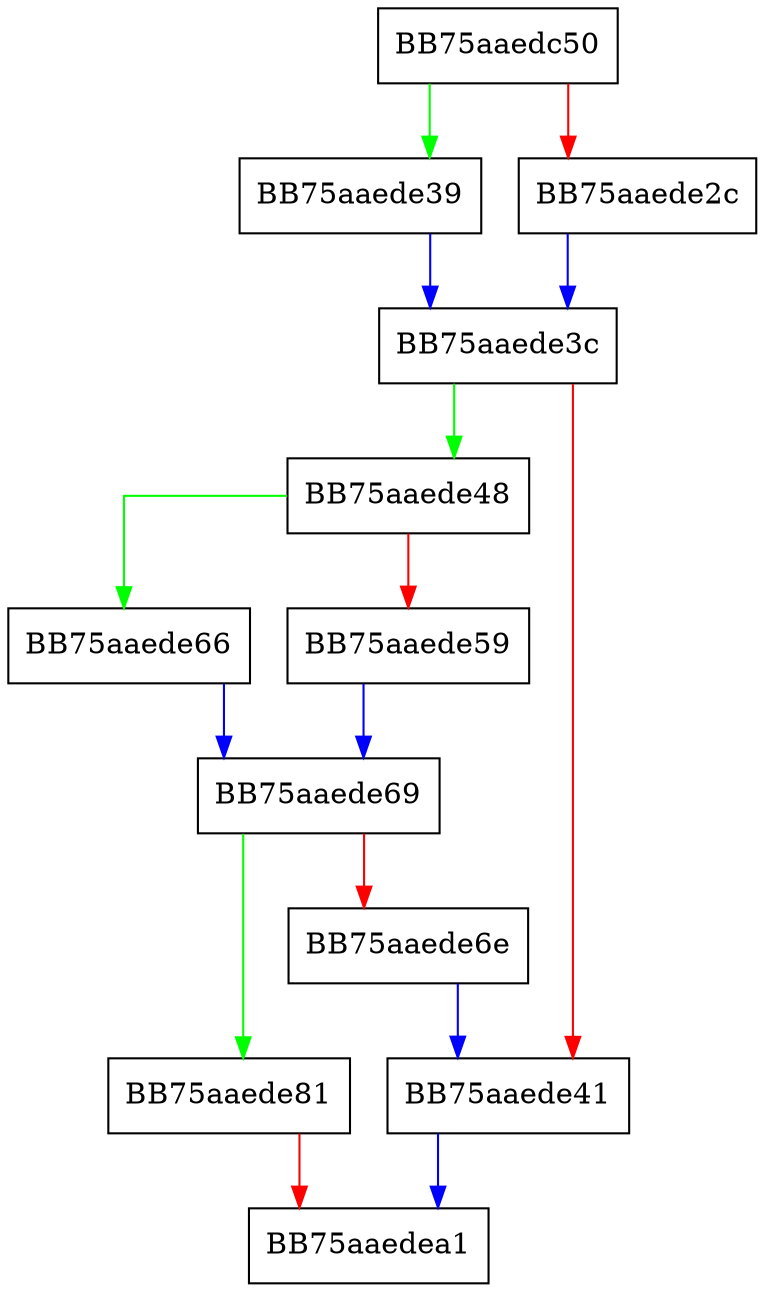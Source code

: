 digraph friendlyhelper_init_module {
  node [shape="box"];
  graph [splines=ortho];
  BB75aaedc50 -> BB75aaede39 [color="green"];
  BB75aaedc50 -> BB75aaede2c [color="red"];
  BB75aaede2c -> BB75aaede3c [color="blue"];
  BB75aaede39 -> BB75aaede3c [color="blue"];
  BB75aaede3c -> BB75aaede48 [color="green"];
  BB75aaede3c -> BB75aaede41 [color="red"];
  BB75aaede41 -> BB75aaedea1 [color="blue"];
  BB75aaede48 -> BB75aaede66 [color="green"];
  BB75aaede48 -> BB75aaede59 [color="red"];
  BB75aaede59 -> BB75aaede69 [color="blue"];
  BB75aaede66 -> BB75aaede69 [color="blue"];
  BB75aaede69 -> BB75aaede81 [color="green"];
  BB75aaede69 -> BB75aaede6e [color="red"];
  BB75aaede6e -> BB75aaede41 [color="blue"];
  BB75aaede81 -> BB75aaedea1 [color="red"];
}